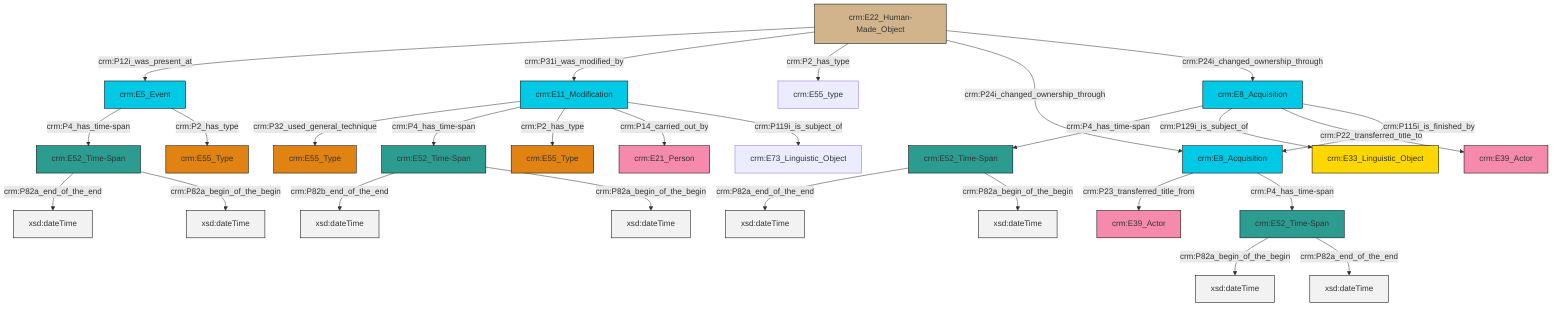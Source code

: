graph TD
classDef Literal fill:#f2f2f2,stroke:#000000;
classDef CRM_Entity fill:#FFFFFF,stroke:#000000;
classDef Temporal_Entity fill:#00C9E6, stroke:#000000;
classDef Type fill:#E18312, stroke:#000000;
classDef Time-Span fill:#2C9C91, stroke:#000000;
classDef Appellation fill:#FFEB7F, stroke:#000000;
classDef Place fill:#008836, stroke:#000000;
classDef Persistent_Item fill:#B266B2, stroke:#000000;
classDef Conceptual_Object fill:#FFD700, stroke:#000000;
classDef Physical_Thing fill:#D2B48C, stroke:#000000;
classDef Actor fill:#f58aad, stroke:#000000;
classDef PC_Classes fill:#4ce600, stroke:#000000;
classDef Multi fill:#cccccc,stroke:#000000;

0["crm:E5_Event"]:::Temporal_Entity -->|crm:P4_has_time-span| 1["crm:E52_Time-Span"]:::Time-Span
6["crm:E11_Modification"]:::Temporal_Entity -->|crm:P32_used_general_technique| 7["crm:E55_Type"]:::Type
8["crm:E8_Acquisition"]:::Temporal_Entity -->|crm:P4_has_time-span| 10["crm:E52_Time-Span"]:::Time-Span
10["crm:E52_Time-Span"]:::Time-Span -->|crm:P82a_end_of_the_end| 11[xsd:dateTime]:::Literal
6["crm:E11_Modification"]:::Temporal_Entity -->|crm:P4_has_time-span| 12["crm:E52_Time-Span"]:::Time-Span
13["crm:E52_Time-Span"]:::Time-Span -->|crm:P82a_begin_of_the_begin| 14[xsd:dateTime]:::Literal
1["crm:E52_Time-Span"]:::Time-Span -->|crm:P82a_end_of_the_end| 15[xsd:dateTime]:::Literal
19["crm:E22_Human-Made_Object"]:::Physical_Thing -->|crm:P12i_was_present_at| 0["crm:E5_Event"]:::Temporal_Entity
13["crm:E52_Time-Span"]:::Time-Span -->|crm:P82a_end_of_the_end| 24[xsd:dateTime]:::Literal
22["crm:E8_Acquisition"]:::Temporal_Entity -->|crm:P23_transferred_title_from| 4["crm:E39_Actor"]:::Actor
8["crm:E8_Acquisition"]:::Temporal_Entity -->|crm:P129i_is_subject_of| 28["crm:E33_Linguistic_Object"]:::Conceptual_Object
10["crm:E52_Time-Span"]:::Time-Span -->|crm:P82a_begin_of_the_begin| 29[xsd:dateTime]:::Literal
8["crm:E8_Acquisition"]:::Temporal_Entity -->|crm:P22_transferred_title_to| 31["crm:E39_Actor"]:::Actor
19["crm:E22_Human-Made_Object"]:::Physical_Thing -->|crm:P31i_was_modified_by| 6["crm:E11_Modification"]:::Temporal_Entity
6["crm:E11_Modification"]:::Temporal_Entity -->|crm:P2_has_type| 2["crm:E55_Type"]:::Type
19["crm:E22_Human-Made_Object"]:::Physical_Thing -->|crm:P2_has_type| 20["crm:E55_type"]:::Default
6["crm:E11_Modification"]:::Temporal_Entity -->|crm:P14_carried_out_by| 25["crm:E21_Person"]:::Actor
0["crm:E5_Event"]:::Temporal_Entity -->|crm:P2_has_type| 17["crm:E55_Type"]:::Type
19["crm:E22_Human-Made_Object"]:::Physical_Thing -->|crm:P24i_changed_ownership_through| 22["crm:E8_Acquisition"]:::Temporal_Entity
6["crm:E11_Modification"]:::Temporal_Entity -->|crm:P119i_is_subject_of| 36["crm:E73_Linguistic_Object"]:::Default
1["crm:E52_Time-Span"]:::Time-Span -->|crm:P82a_begin_of_the_begin| 41[xsd:dateTime]:::Literal
22["crm:E8_Acquisition"]:::Temporal_Entity -->|crm:P4_has_time-span| 13["crm:E52_Time-Span"]:::Time-Span
19["crm:E22_Human-Made_Object"]:::Physical_Thing -->|crm:P24i_changed_ownership_through| 8["crm:E8_Acquisition"]:::Temporal_Entity
12["crm:E52_Time-Span"]:::Time-Span -->|crm:P82b_end_of_the_end| 42[xsd:dateTime]:::Literal
12["crm:E52_Time-Span"]:::Time-Span -->|crm:P82a_begin_of_the_begin| 43[xsd:dateTime]:::Literal
8["crm:E8_Acquisition"]:::Temporal_Entity -->|crm:P115i_is_finished_by| 22["crm:E8_Acquisition"]:::Temporal_Entity